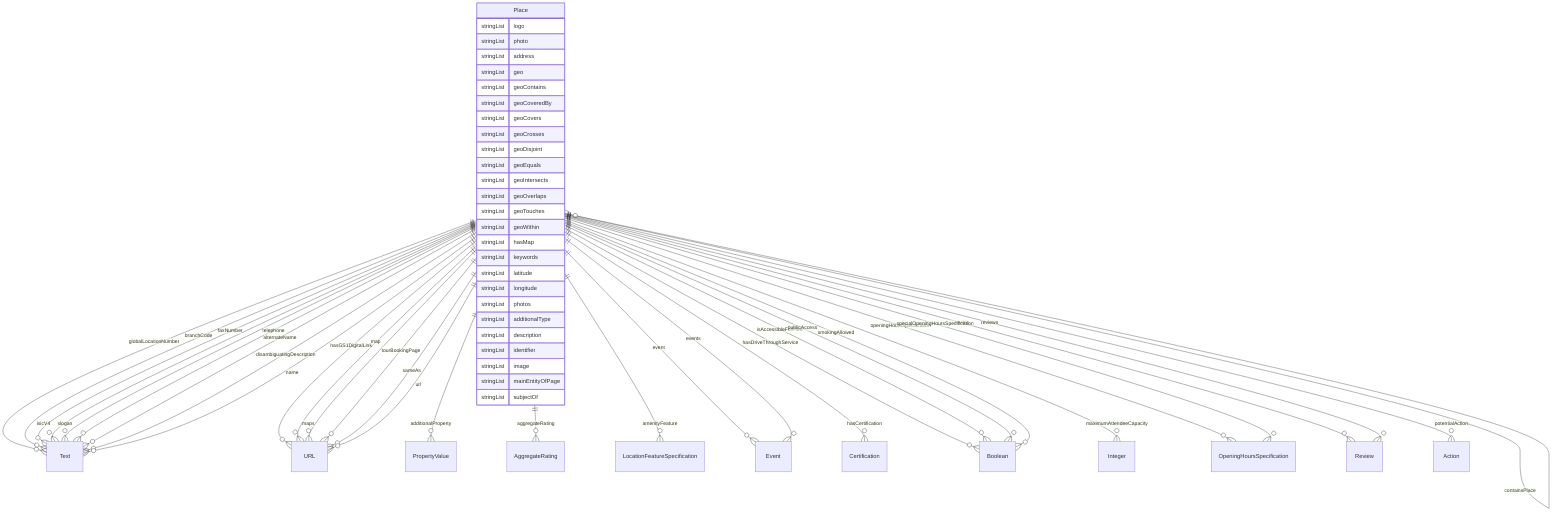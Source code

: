 erDiagram
Place {
    stringList logo  
    stringList photo  
    stringList address  
    stringList geo  
    stringList geoContains  
    stringList geoCoveredBy  
    stringList geoCovers  
    stringList geoCrosses  
    stringList geoDisjoint  
    stringList geoEquals  
    stringList geoIntersects  
    stringList geoOverlaps  
    stringList geoTouches  
    stringList geoWithin  
    stringList hasMap  
    stringList keywords  
    stringList latitude  
    stringList longitude  
    stringList photos  
    stringList additionalType  
    stringList description  
    stringList identifier  
    stringList image  
    stringList mainEntityOfPage  
    stringList subjectOf  
}

Place ||--}o Text : "globalLocationNumber"
Place ||--}o URL : "hasGS1DigitalLink"
Place ||--}o PropertyValue : "additionalProperty"
Place ||--}o AggregateRating : "aggregateRating"
Place ||--}o LocationFeatureSpecification : "amenityFeature"
Place ||--}o Text : "branchCode"
Place ||--}o Place : "containedIn"
Place ||--}o Place : "containedInPlace"
Place ||--}o Place : "containsPlace"
Place ||--}o Event : "event"
Place ||--}o Event : "events"
Place ||--}o Text : "faxNumber"
Place ||--}o Certification : "hasCertification"
Place ||--}o Boolean : "hasDriveThroughService"
Place ||--}o Boolean : "isAccessibleForFree"
Place ||--}o Text : "isicV4"
Place ||--}o URL : "map"
Place ||--}o URL : "maps"
Place ||--}o Integer : "maximumAttendeeCapacity"
Place ||--}o OpeningHoursSpecification : "openingHoursSpecification"
Place ||--}o Boolean : "publicAccess"
Place ||--}o Review : "review"
Place ||--}o Review : "reviews"
Place ||--}o Text : "slogan"
Place ||--}o Boolean : "smokingAllowed"
Place ||--}o OpeningHoursSpecification : "specialOpeningHoursSpecification"
Place ||--}o Text : "telephone"
Place ||--}o URL : "tourBookingPage"
Place ||--}o Text : "alternateName"
Place ||--}o Text : "disambiguatingDescription"
Place ||--}o Text : "name"
Place ||--}o URL : "sameAs"
Place ||--}o Action : "potentialAction"
Place ||--}o URL : "url"